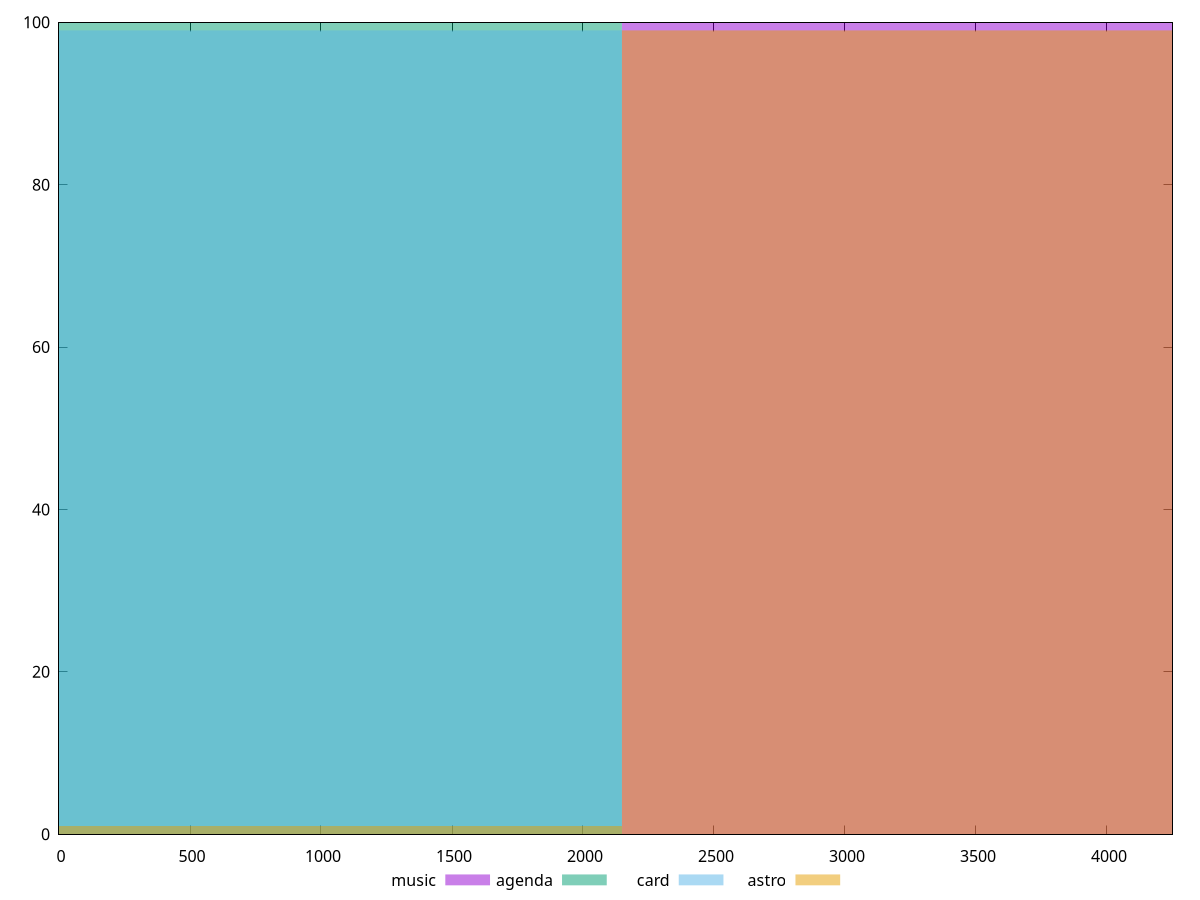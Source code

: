 reset

$music <<EOF
4297.123351287482 100
EOF

$agenda <<EOF
0 100
EOF

$card <<EOF
0 99
EOF

$astro <<EOF
4297.123351287482 99
0 1
EOF

set key outside below
set boxwidth 4297.123351287482
set xrange [0:4250]
set yrange [0:100]
set trange [0:100]
set style fill transparent solid 0.5 noborder
set terminal svg size 640, 520 enhanced background rgb 'white'
set output "reports/report_00030_2021-02-24T20-42-31.540Z/unused-javascript/comparison/histogram/all_raw.svg"

plot $music title "music" with boxes, \
     $agenda title "agenda" with boxes, \
     $card title "card" with boxes, \
     $astro title "astro" with boxes

reset
